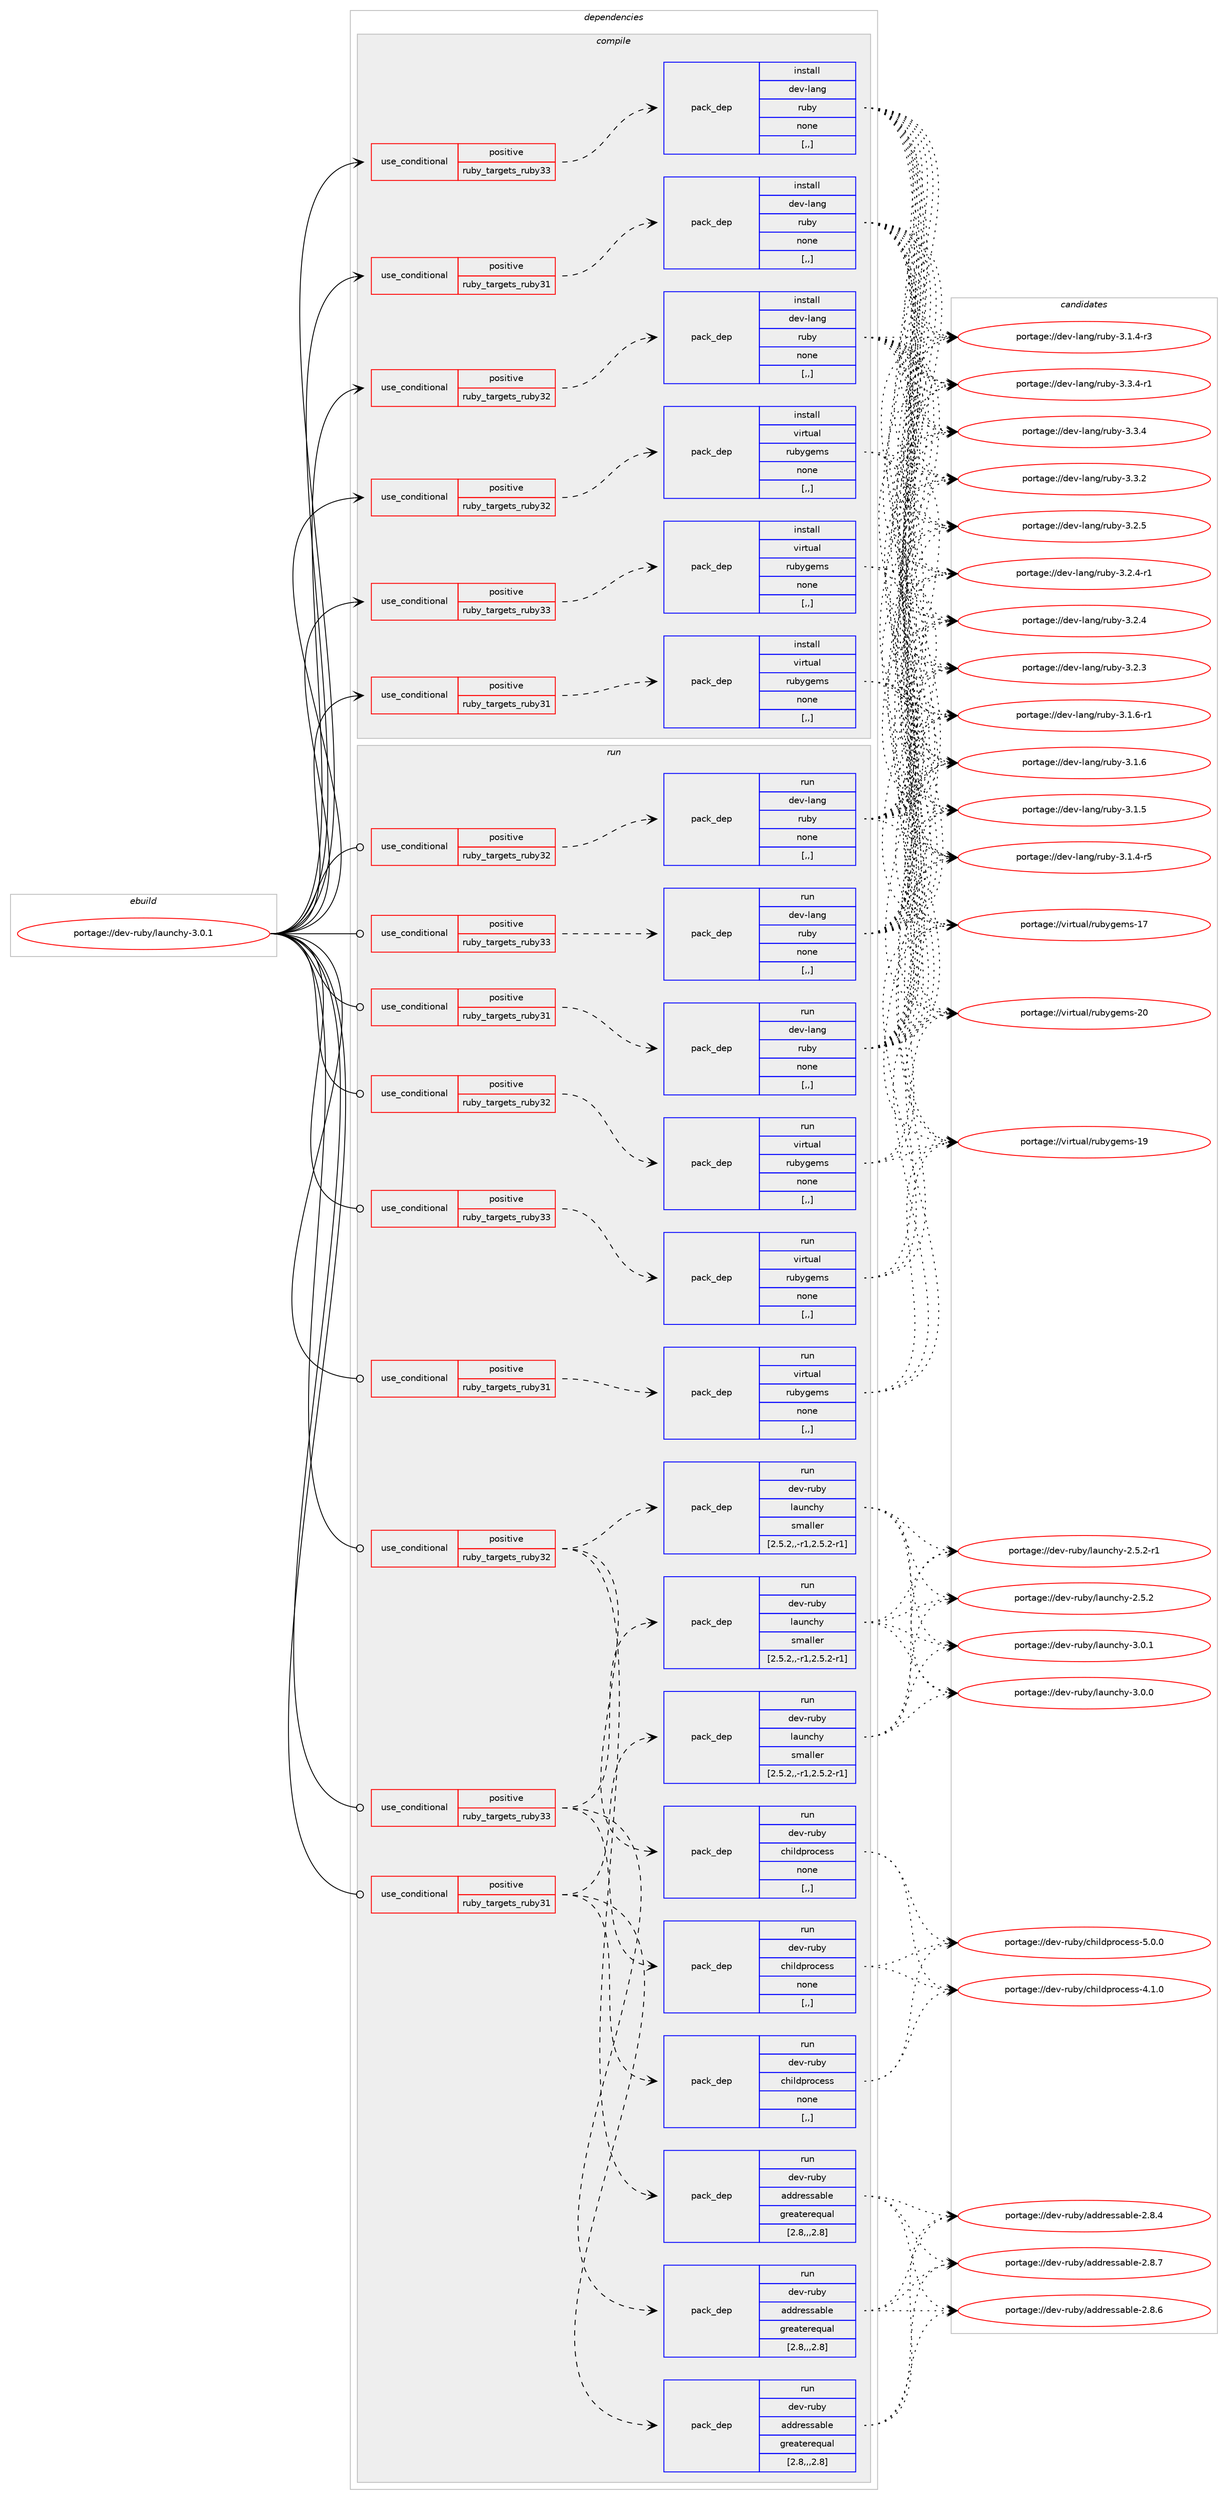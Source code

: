 digraph prolog {

# *************
# Graph options
# *************

newrank=true;
concentrate=true;
compound=true;
graph [rankdir=LR,fontname=Helvetica,fontsize=10,ranksep=1.5];#, ranksep=2.5, nodesep=0.2];
edge  [arrowhead=vee];
node  [fontname=Helvetica,fontsize=10];

# **********
# The ebuild
# **********

subgraph cluster_leftcol {
color=gray;
label=<<i>ebuild</i>>;
id [label="portage://dev-ruby/launchy-3.0.1", color=red, width=4, href="../dev-ruby/launchy-3.0.1.svg"];
}

# ****************
# The dependencies
# ****************

subgraph cluster_midcol {
color=gray;
label=<<i>dependencies</i>>;
subgraph cluster_compile {
fillcolor="#eeeeee";
style=filled;
label=<<i>compile</i>>;
subgraph cond49758 {
dependency188154 [label=<<TABLE BORDER="0" CELLBORDER="1" CELLSPACING="0" CELLPADDING="4"><TR><TD ROWSPAN="3" CELLPADDING="10">use_conditional</TD></TR><TR><TD>positive</TD></TR><TR><TD>ruby_targets_ruby31</TD></TR></TABLE>>, shape=none, color=red];
subgraph pack137061 {
dependency188155 [label=<<TABLE BORDER="0" CELLBORDER="1" CELLSPACING="0" CELLPADDING="4" WIDTH="220"><TR><TD ROWSPAN="6" CELLPADDING="30">pack_dep</TD></TR><TR><TD WIDTH="110">install</TD></TR><TR><TD>dev-lang</TD></TR><TR><TD>ruby</TD></TR><TR><TD>none</TD></TR><TR><TD>[,,]</TD></TR></TABLE>>, shape=none, color=blue];
}
dependency188154:e -> dependency188155:w [weight=20,style="dashed",arrowhead="vee"];
}
id:e -> dependency188154:w [weight=20,style="solid",arrowhead="vee"];
subgraph cond49759 {
dependency188156 [label=<<TABLE BORDER="0" CELLBORDER="1" CELLSPACING="0" CELLPADDING="4"><TR><TD ROWSPAN="3" CELLPADDING="10">use_conditional</TD></TR><TR><TD>positive</TD></TR><TR><TD>ruby_targets_ruby31</TD></TR></TABLE>>, shape=none, color=red];
subgraph pack137062 {
dependency188157 [label=<<TABLE BORDER="0" CELLBORDER="1" CELLSPACING="0" CELLPADDING="4" WIDTH="220"><TR><TD ROWSPAN="6" CELLPADDING="30">pack_dep</TD></TR><TR><TD WIDTH="110">install</TD></TR><TR><TD>virtual</TD></TR><TR><TD>rubygems</TD></TR><TR><TD>none</TD></TR><TR><TD>[,,]</TD></TR></TABLE>>, shape=none, color=blue];
}
dependency188156:e -> dependency188157:w [weight=20,style="dashed",arrowhead="vee"];
}
id:e -> dependency188156:w [weight=20,style="solid",arrowhead="vee"];
subgraph cond49760 {
dependency188158 [label=<<TABLE BORDER="0" CELLBORDER="1" CELLSPACING="0" CELLPADDING="4"><TR><TD ROWSPAN="3" CELLPADDING="10">use_conditional</TD></TR><TR><TD>positive</TD></TR><TR><TD>ruby_targets_ruby32</TD></TR></TABLE>>, shape=none, color=red];
subgraph pack137063 {
dependency188159 [label=<<TABLE BORDER="0" CELLBORDER="1" CELLSPACING="0" CELLPADDING="4" WIDTH="220"><TR><TD ROWSPAN="6" CELLPADDING="30">pack_dep</TD></TR><TR><TD WIDTH="110">install</TD></TR><TR><TD>dev-lang</TD></TR><TR><TD>ruby</TD></TR><TR><TD>none</TD></TR><TR><TD>[,,]</TD></TR></TABLE>>, shape=none, color=blue];
}
dependency188158:e -> dependency188159:w [weight=20,style="dashed",arrowhead="vee"];
}
id:e -> dependency188158:w [weight=20,style="solid",arrowhead="vee"];
subgraph cond49761 {
dependency188160 [label=<<TABLE BORDER="0" CELLBORDER="1" CELLSPACING="0" CELLPADDING="4"><TR><TD ROWSPAN="3" CELLPADDING="10">use_conditional</TD></TR><TR><TD>positive</TD></TR><TR><TD>ruby_targets_ruby32</TD></TR></TABLE>>, shape=none, color=red];
subgraph pack137064 {
dependency188161 [label=<<TABLE BORDER="0" CELLBORDER="1" CELLSPACING="0" CELLPADDING="4" WIDTH="220"><TR><TD ROWSPAN="6" CELLPADDING="30">pack_dep</TD></TR><TR><TD WIDTH="110">install</TD></TR><TR><TD>virtual</TD></TR><TR><TD>rubygems</TD></TR><TR><TD>none</TD></TR><TR><TD>[,,]</TD></TR></TABLE>>, shape=none, color=blue];
}
dependency188160:e -> dependency188161:w [weight=20,style="dashed",arrowhead="vee"];
}
id:e -> dependency188160:w [weight=20,style="solid",arrowhead="vee"];
subgraph cond49762 {
dependency188162 [label=<<TABLE BORDER="0" CELLBORDER="1" CELLSPACING="0" CELLPADDING="4"><TR><TD ROWSPAN="3" CELLPADDING="10">use_conditional</TD></TR><TR><TD>positive</TD></TR><TR><TD>ruby_targets_ruby33</TD></TR></TABLE>>, shape=none, color=red];
subgraph pack137065 {
dependency188163 [label=<<TABLE BORDER="0" CELLBORDER="1" CELLSPACING="0" CELLPADDING="4" WIDTH="220"><TR><TD ROWSPAN="6" CELLPADDING="30">pack_dep</TD></TR><TR><TD WIDTH="110">install</TD></TR><TR><TD>dev-lang</TD></TR><TR><TD>ruby</TD></TR><TR><TD>none</TD></TR><TR><TD>[,,]</TD></TR></TABLE>>, shape=none, color=blue];
}
dependency188162:e -> dependency188163:w [weight=20,style="dashed",arrowhead="vee"];
}
id:e -> dependency188162:w [weight=20,style="solid",arrowhead="vee"];
subgraph cond49763 {
dependency188164 [label=<<TABLE BORDER="0" CELLBORDER="1" CELLSPACING="0" CELLPADDING="4"><TR><TD ROWSPAN="3" CELLPADDING="10">use_conditional</TD></TR><TR><TD>positive</TD></TR><TR><TD>ruby_targets_ruby33</TD></TR></TABLE>>, shape=none, color=red];
subgraph pack137066 {
dependency188165 [label=<<TABLE BORDER="0" CELLBORDER="1" CELLSPACING="0" CELLPADDING="4" WIDTH="220"><TR><TD ROWSPAN="6" CELLPADDING="30">pack_dep</TD></TR><TR><TD WIDTH="110">install</TD></TR><TR><TD>virtual</TD></TR><TR><TD>rubygems</TD></TR><TR><TD>none</TD></TR><TR><TD>[,,]</TD></TR></TABLE>>, shape=none, color=blue];
}
dependency188164:e -> dependency188165:w [weight=20,style="dashed",arrowhead="vee"];
}
id:e -> dependency188164:w [weight=20,style="solid",arrowhead="vee"];
}
subgraph cluster_compileandrun {
fillcolor="#eeeeee";
style=filled;
label=<<i>compile and run</i>>;
}
subgraph cluster_run {
fillcolor="#eeeeee";
style=filled;
label=<<i>run</i>>;
subgraph cond49764 {
dependency188166 [label=<<TABLE BORDER="0" CELLBORDER="1" CELLSPACING="0" CELLPADDING="4"><TR><TD ROWSPAN="3" CELLPADDING="10">use_conditional</TD></TR><TR><TD>positive</TD></TR><TR><TD>ruby_targets_ruby31</TD></TR></TABLE>>, shape=none, color=red];
subgraph pack137067 {
dependency188167 [label=<<TABLE BORDER="0" CELLBORDER="1" CELLSPACING="0" CELLPADDING="4" WIDTH="220"><TR><TD ROWSPAN="6" CELLPADDING="30">pack_dep</TD></TR><TR><TD WIDTH="110">run</TD></TR><TR><TD>dev-lang</TD></TR><TR><TD>ruby</TD></TR><TR><TD>none</TD></TR><TR><TD>[,,]</TD></TR></TABLE>>, shape=none, color=blue];
}
dependency188166:e -> dependency188167:w [weight=20,style="dashed",arrowhead="vee"];
}
id:e -> dependency188166:w [weight=20,style="solid",arrowhead="odot"];
subgraph cond49765 {
dependency188168 [label=<<TABLE BORDER="0" CELLBORDER="1" CELLSPACING="0" CELLPADDING="4"><TR><TD ROWSPAN="3" CELLPADDING="10">use_conditional</TD></TR><TR><TD>positive</TD></TR><TR><TD>ruby_targets_ruby31</TD></TR></TABLE>>, shape=none, color=red];
subgraph pack137068 {
dependency188169 [label=<<TABLE BORDER="0" CELLBORDER="1" CELLSPACING="0" CELLPADDING="4" WIDTH="220"><TR><TD ROWSPAN="6" CELLPADDING="30">pack_dep</TD></TR><TR><TD WIDTH="110">run</TD></TR><TR><TD>dev-ruby</TD></TR><TR><TD>addressable</TD></TR><TR><TD>greaterequal</TD></TR><TR><TD>[2.8,,,2.8]</TD></TR></TABLE>>, shape=none, color=blue];
}
dependency188168:e -> dependency188169:w [weight=20,style="dashed",arrowhead="vee"];
subgraph pack137069 {
dependency188170 [label=<<TABLE BORDER="0" CELLBORDER="1" CELLSPACING="0" CELLPADDING="4" WIDTH="220"><TR><TD ROWSPAN="6" CELLPADDING="30">pack_dep</TD></TR><TR><TD WIDTH="110">run</TD></TR><TR><TD>dev-ruby</TD></TR><TR><TD>childprocess</TD></TR><TR><TD>none</TD></TR><TR><TD>[,,]</TD></TR></TABLE>>, shape=none, color=blue];
}
dependency188168:e -> dependency188170:w [weight=20,style="dashed",arrowhead="vee"];
subgraph pack137070 {
dependency188171 [label=<<TABLE BORDER="0" CELLBORDER="1" CELLSPACING="0" CELLPADDING="4" WIDTH="220"><TR><TD ROWSPAN="6" CELLPADDING="30">pack_dep</TD></TR><TR><TD WIDTH="110">run</TD></TR><TR><TD>dev-ruby</TD></TR><TR><TD>launchy</TD></TR><TR><TD>smaller</TD></TR><TR><TD>[2.5.2,,-r1,2.5.2-r1]</TD></TR></TABLE>>, shape=none, color=blue];
}
dependency188168:e -> dependency188171:w [weight=20,style="dashed",arrowhead="vee"];
}
id:e -> dependency188168:w [weight=20,style="solid",arrowhead="odot"];
subgraph cond49766 {
dependency188172 [label=<<TABLE BORDER="0" CELLBORDER="1" CELLSPACING="0" CELLPADDING="4"><TR><TD ROWSPAN="3" CELLPADDING="10">use_conditional</TD></TR><TR><TD>positive</TD></TR><TR><TD>ruby_targets_ruby31</TD></TR></TABLE>>, shape=none, color=red];
subgraph pack137071 {
dependency188173 [label=<<TABLE BORDER="0" CELLBORDER="1" CELLSPACING="0" CELLPADDING="4" WIDTH="220"><TR><TD ROWSPAN="6" CELLPADDING="30">pack_dep</TD></TR><TR><TD WIDTH="110">run</TD></TR><TR><TD>virtual</TD></TR><TR><TD>rubygems</TD></TR><TR><TD>none</TD></TR><TR><TD>[,,]</TD></TR></TABLE>>, shape=none, color=blue];
}
dependency188172:e -> dependency188173:w [weight=20,style="dashed",arrowhead="vee"];
}
id:e -> dependency188172:w [weight=20,style="solid",arrowhead="odot"];
subgraph cond49767 {
dependency188174 [label=<<TABLE BORDER="0" CELLBORDER="1" CELLSPACING="0" CELLPADDING="4"><TR><TD ROWSPAN="3" CELLPADDING="10">use_conditional</TD></TR><TR><TD>positive</TD></TR><TR><TD>ruby_targets_ruby32</TD></TR></TABLE>>, shape=none, color=red];
subgraph pack137072 {
dependency188175 [label=<<TABLE BORDER="0" CELLBORDER="1" CELLSPACING="0" CELLPADDING="4" WIDTH="220"><TR><TD ROWSPAN="6" CELLPADDING="30">pack_dep</TD></TR><TR><TD WIDTH="110">run</TD></TR><TR><TD>dev-lang</TD></TR><TR><TD>ruby</TD></TR><TR><TD>none</TD></TR><TR><TD>[,,]</TD></TR></TABLE>>, shape=none, color=blue];
}
dependency188174:e -> dependency188175:w [weight=20,style="dashed",arrowhead="vee"];
}
id:e -> dependency188174:w [weight=20,style="solid",arrowhead="odot"];
subgraph cond49768 {
dependency188176 [label=<<TABLE BORDER="0" CELLBORDER="1" CELLSPACING="0" CELLPADDING="4"><TR><TD ROWSPAN="3" CELLPADDING="10">use_conditional</TD></TR><TR><TD>positive</TD></TR><TR><TD>ruby_targets_ruby32</TD></TR></TABLE>>, shape=none, color=red];
subgraph pack137073 {
dependency188177 [label=<<TABLE BORDER="0" CELLBORDER="1" CELLSPACING="0" CELLPADDING="4" WIDTH="220"><TR><TD ROWSPAN="6" CELLPADDING="30">pack_dep</TD></TR><TR><TD WIDTH="110">run</TD></TR><TR><TD>dev-ruby</TD></TR><TR><TD>addressable</TD></TR><TR><TD>greaterequal</TD></TR><TR><TD>[2.8,,,2.8]</TD></TR></TABLE>>, shape=none, color=blue];
}
dependency188176:e -> dependency188177:w [weight=20,style="dashed",arrowhead="vee"];
subgraph pack137074 {
dependency188178 [label=<<TABLE BORDER="0" CELLBORDER="1" CELLSPACING="0" CELLPADDING="4" WIDTH="220"><TR><TD ROWSPAN="6" CELLPADDING="30">pack_dep</TD></TR><TR><TD WIDTH="110">run</TD></TR><TR><TD>dev-ruby</TD></TR><TR><TD>childprocess</TD></TR><TR><TD>none</TD></TR><TR><TD>[,,]</TD></TR></TABLE>>, shape=none, color=blue];
}
dependency188176:e -> dependency188178:w [weight=20,style="dashed",arrowhead="vee"];
subgraph pack137075 {
dependency188179 [label=<<TABLE BORDER="0" CELLBORDER="1" CELLSPACING="0" CELLPADDING="4" WIDTH="220"><TR><TD ROWSPAN="6" CELLPADDING="30">pack_dep</TD></TR><TR><TD WIDTH="110">run</TD></TR><TR><TD>dev-ruby</TD></TR><TR><TD>launchy</TD></TR><TR><TD>smaller</TD></TR><TR><TD>[2.5.2,,-r1,2.5.2-r1]</TD></TR></TABLE>>, shape=none, color=blue];
}
dependency188176:e -> dependency188179:w [weight=20,style="dashed",arrowhead="vee"];
}
id:e -> dependency188176:w [weight=20,style="solid",arrowhead="odot"];
subgraph cond49769 {
dependency188180 [label=<<TABLE BORDER="0" CELLBORDER="1" CELLSPACING="0" CELLPADDING="4"><TR><TD ROWSPAN="3" CELLPADDING="10">use_conditional</TD></TR><TR><TD>positive</TD></TR><TR><TD>ruby_targets_ruby32</TD></TR></TABLE>>, shape=none, color=red];
subgraph pack137076 {
dependency188181 [label=<<TABLE BORDER="0" CELLBORDER="1" CELLSPACING="0" CELLPADDING="4" WIDTH="220"><TR><TD ROWSPAN="6" CELLPADDING="30">pack_dep</TD></TR><TR><TD WIDTH="110">run</TD></TR><TR><TD>virtual</TD></TR><TR><TD>rubygems</TD></TR><TR><TD>none</TD></TR><TR><TD>[,,]</TD></TR></TABLE>>, shape=none, color=blue];
}
dependency188180:e -> dependency188181:w [weight=20,style="dashed",arrowhead="vee"];
}
id:e -> dependency188180:w [weight=20,style="solid",arrowhead="odot"];
subgraph cond49770 {
dependency188182 [label=<<TABLE BORDER="0" CELLBORDER="1" CELLSPACING="0" CELLPADDING="4"><TR><TD ROWSPAN="3" CELLPADDING="10">use_conditional</TD></TR><TR><TD>positive</TD></TR><TR><TD>ruby_targets_ruby33</TD></TR></TABLE>>, shape=none, color=red];
subgraph pack137077 {
dependency188183 [label=<<TABLE BORDER="0" CELLBORDER="1" CELLSPACING="0" CELLPADDING="4" WIDTH="220"><TR><TD ROWSPAN="6" CELLPADDING="30">pack_dep</TD></TR><TR><TD WIDTH="110">run</TD></TR><TR><TD>dev-lang</TD></TR><TR><TD>ruby</TD></TR><TR><TD>none</TD></TR><TR><TD>[,,]</TD></TR></TABLE>>, shape=none, color=blue];
}
dependency188182:e -> dependency188183:w [weight=20,style="dashed",arrowhead="vee"];
}
id:e -> dependency188182:w [weight=20,style="solid",arrowhead="odot"];
subgraph cond49771 {
dependency188184 [label=<<TABLE BORDER="0" CELLBORDER="1" CELLSPACING="0" CELLPADDING="4"><TR><TD ROWSPAN="3" CELLPADDING="10">use_conditional</TD></TR><TR><TD>positive</TD></TR><TR><TD>ruby_targets_ruby33</TD></TR></TABLE>>, shape=none, color=red];
subgraph pack137078 {
dependency188185 [label=<<TABLE BORDER="0" CELLBORDER="1" CELLSPACING="0" CELLPADDING="4" WIDTH="220"><TR><TD ROWSPAN="6" CELLPADDING="30">pack_dep</TD></TR><TR><TD WIDTH="110">run</TD></TR><TR><TD>dev-ruby</TD></TR><TR><TD>addressable</TD></TR><TR><TD>greaterequal</TD></TR><TR><TD>[2.8,,,2.8]</TD></TR></TABLE>>, shape=none, color=blue];
}
dependency188184:e -> dependency188185:w [weight=20,style="dashed",arrowhead="vee"];
subgraph pack137079 {
dependency188186 [label=<<TABLE BORDER="0" CELLBORDER="1" CELLSPACING="0" CELLPADDING="4" WIDTH="220"><TR><TD ROWSPAN="6" CELLPADDING="30">pack_dep</TD></TR><TR><TD WIDTH="110">run</TD></TR><TR><TD>dev-ruby</TD></TR><TR><TD>childprocess</TD></TR><TR><TD>none</TD></TR><TR><TD>[,,]</TD></TR></TABLE>>, shape=none, color=blue];
}
dependency188184:e -> dependency188186:w [weight=20,style="dashed",arrowhead="vee"];
subgraph pack137080 {
dependency188187 [label=<<TABLE BORDER="0" CELLBORDER="1" CELLSPACING="0" CELLPADDING="4" WIDTH="220"><TR><TD ROWSPAN="6" CELLPADDING="30">pack_dep</TD></TR><TR><TD WIDTH="110">run</TD></TR><TR><TD>dev-ruby</TD></TR><TR><TD>launchy</TD></TR><TR><TD>smaller</TD></TR><TR><TD>[2.5.2,,-r1,2.5.2-r1]</TD></TR></TABLE>>, shape=none, color=blue];
}
dependency188184:e -> dependency188187:w [weight=20,style="dashed",arrowhead="vee"];
}
id:e -> dependency188184:w [weight=20,style="solid",arrowhead="odot"];
subgraph cond49772 {
dependency188188 [label=<<TABLE BORDER="0" CELLBORDER="1" CELLSPACING="0" CELLPADDING="4"><TR><TD ROWSPAN="3" CELLPADDING="10">use_conditional</TD></TR><TR><TD>positive</TD></TR><TR><TD>ruby_targets_ruby33</TD></TR></TABLE>>, shape=none, color=red];
subgraph pack137081 {
dependency188189 [label=<<TABLE BORDER="0" CELLBORDER="1" CELLSPACING="0" CELLPADDING="4" WIDTH="220"><TR><TD ROWSPAN="6" CELLPADDING="30">pack_dep</TD></TR><TR><TD WIDTH="110">run</TD></TR><TR><TD>virtual</TD></TR><TR><TD>rubygems</TD></TR><TR><TD>none</TD></TR><TR><TD>[,,]</TD></TR></TABLE>>, shape=none, color=blue];
}
dependency188188:e -> dependency188189:w [weight=20,style="dashed",arrowhead="vee"];
}
id:e -> dependency188188:w [weight=20,style="solid",arrowhead="odot"];
}
}

# **************
# The candidates
# **************

subgraph cluster_choices {
rank=same;
color=gray;
label=<<i>candidates</i>>;

subgraph choice137061 {
color=black;
nodesep=1;
choice100101118451089711010347114117981214551465146524511449 [label="portage://dev-lang/ruby-3.3.4-r1", color=red, width=4,href="../dev-lang/ruby-3.3.4-r1.svg"];
choice10010111845108971101034711411798121455146514652 [label="portage://dev-lang/ruby-3.3.4", color=red, width=4,href="../dev-lang/ruby-3.3.4.svg"];
choice10010111845108971101034711411798121455146514650 [label="portage://dev-lang/ruby-3.3.2", color=red, width=4,href="../dev-lang/ruby-3.3.2.svg"];
choice10010111845108971101034711411798121455146504653 [label="portage://dev-lang/ruby-3.2.5", color=red, width=4,href="../dev-lang/ruby-3.2.5.svg"];
choice100101118451089711010347114117981214551465046524511449 [label="portage://dev-lang/ruby-3.2.4-r1", color=red, width=4,href="../dev-lang/ruby-3.2.4-r1.svg"];
choice10010111845108971101034711411798121455146504652 [label="portage://dev-lang/ruby-3.2.4", color=red, width=4,href="../dev-lang/ruby-3.2.4.svg"];
choice10010111845108971101034711411798121455146504651 [label="portage://dev-lang/ruby-3.2.3", color=red, width=4,href="../dev-lang/ruby-3.2.3.svg"];
choice100101118451089711010347114117981214551464946544511449 [label="portage://dev-lang/ruby-3.1.6-r1", color=red, width=4,href="../dev-lang/ruby-3.1.6-r1.svg"];
choice10010111845108971101034711411798121455146494654 [label="portage://dev-lang/ruby-3.1.6", color=red, width=4,href="../dev-lang/ruby-3.1.6.svg"];
choice10010111845108971101034711411798121455146494653 [label="portage://dev-lang/ruby-3.1.5", color=red, width=4,href="../dev-lang/ruby-3.1.5.svg"];
choice100101118451089711010347114117981214551464946524511453 [label="portage://dev-lang/ruby-3.1.4-r5", color=red, width=4,href="../dev-lang/ruby-3.1.4-r5.svg"];
choice100101118451089711010347114117981214551464946524511451 [label="portage://dev-lang/ruby-3.1.4-r3", color=red, width=4,href="../dev-lang/ruby-3.1.4-r3.svg"];
dependency188155:e -> choice100101118451089711010347114117981214551465146524511449:w [style=dotted,weight="100"];
dependency188155:e -> choice10010111845108971101034711411798121455146514652:w [style=dotted,weight="100"];
dependency188155:e -> choice10010111845108971101034711411798121455146514650:w [style=dotted,weight="100"];
dependency188155:e -> choice10010111845108971101034711411798121455146504653:w [style=dotted,weight="100"];
dependency188155:e -> choice100101118451089711010347114117981214551465046524511449:w [style=dotted,weight="100"];
dependency188155:e -> choice10010111845108971101034711411798121455146504652:w [style=dotted,weight="100"];
dependency188155:e -> choice10010111845108971101034711411798121455146504651:w [style=dotted,weight="100"];
dependency188155:e -> choice100101118451089711010347114117981214551464946544511449:w [style=dotted,weight="100"];
dependency188155:e -> choice10010111845108971101034711411798121455146494654:w [style=dotted,weight="100"];
dependency188155:e -> choice10010111845108971101034711411798121455146494653:w [style=dotted,weight="100"];
dependency188155:e -> choice100101118451089711010347114117981214551464946524511453:w [style=dotted,weight="100"];
dependency188155:e -> choice100101118451089711010347114117981214551464946524511451:w [style=dotted,weight="100"];
}
subgraph choice137062 {
color=black;
nodesep=1;
choice118105114116117971084711411798121103101109115455048 [label="portage://virtual/rubygems-20", color=red, width=4,href="../virtual/rubygems-20.svg"];
choice118105114116117971084711411798121103101109115454957 [label="portage://virtual/rubygems-19", color=red, width=4,href="../virtual/rubygems-19.svg"];
choice118105114116117971084711411798121103101109115454955 [label="portage://virtual/rubygems-17", color=red, width=4,href="../virtual/rubygems-17.svg"];
dependency188157:e -> choice118105114116117971084711411798121103101109115455048:w [style=dotted,weight="100"];
dependency188157:e -> choice118105114116117971084711411798121103101109115454957:w [style=dotted,weight="100"];
dependency188157:e -> choice118105114116117971084711411798121103101109115454955:w [style=dotted,weight="100"];
}
subgraph choice137063 {
color=black;
nodesep=1;
choice100101118451089711010347114117981214551465146524511449 [label="portage://dev-lang/ruby-3.3.4-r1", color=red, width=4,href="../dev-lang/ruby-3.3.4-r1.svg"];
choice10010111845108971101034711411798121455146514652 [label="portage://dev-lang/ruby-3.3.4", color=red, width=4,href="../dev-lang/ruby-3.3.4.svg"];
choice10010111845108971101034711411798121455146514650 [label="portage://dev-lang/ruby-3.3.2", color=red, width=4,href="../dev-lang/ruby-3.3.2.svg"];
choice10010111845108971101034711411798121455146504653 [label="portage://dev-lang/ruby-3.2.5", color=red, width=4,href="../dev-lang/ruby-3.2.5.svg"];
choice100101118451089711010347114117981214551465046524511449 [label="portage://dev-lang/ruby-3.2.4-r1", color=red, width=4,href="../dev-lang/ruby-3.2.4-r1.svg"];
choice10010111845108971101034711411798121455146504652 [label="portage://dev-lang/ruby-3.2.4", color=red, width=4,href="../dev-lang/ruby-3.2.4.svg"];
choice10010111845108971101034711411798121455146504651 [label="portage://dev-lang/ruby-3.2.3", color=red, width=4,href="../dev-lang/ruby-3.2.3.svg"];
choice100101118451089711010347114117981214551464946544511449 [label="portage://dev-lang/ruby-3.1.6-r1", color=red, width=4,href="../dev-lang/ruby-3.1.6-r1.svg"];
choice10010111845108971101034711411798121455146494654 [label="portage://dev-lang/ruby-3.1.6", color=red, width=4,href="../dev-lang/ruby-3.1.6.svg"];
choice10010111845108971101034711411798121455146494653 [label="portage://dev-lang/ruby-3.1.5", color=red, width=4,href="../dev-lang/ruby-3.1.5.svg"];
choice100101118451089711010347114117981214551464946524511453 [label="portage://dev-lang/ruby-3.1.4-r5", color=red, width=4,href="../dev-lang/ruby-3.1.4-r5.svg"];
choice100101118451089711010347114117981214551464946524511451 [label="portage://dev-lang/ruby-3.1.4-r3", color=red, width=4,href="../dev-lang/ruby-3.1.4-r3.svg"];
dependency188159:e -> choice100101118451089711010347114117981214551465146524511449:w [style=dotted,weight="100"];
dependency188159:e -> choice10010111845108971101034711411798121455146514652:w [style=dotted,weight="100"];
dependency188159:e -> choice10010111845108971101034711411798121455146514650:w [style=dotted,weight="100"];
dependency188159:e -> choice10010111845108971101034711411798121455146504653:w [style=dotted,weight="100"];
dependency188159:e -> choice100101118451089711010347114117981214551465046524511449:w [style=dotted,weight="100"];
dependency188159:e -> choice10010111845108971101034711411798121455146504652:w [style=dotted,weight="100"];
dependency188159:e -> choice10010111845108971101034711411798121455146504651:w [style=dotted,weight="100"];
dependency188159:e -> choice100101118451089711010347114117981214551464946544511449:w [style=dotted,weight="100"];
dependency188159:e -> choice10010111845108971101034711411798121455146494654:w [style=dotted,weight="100"];
dependency188159:e -> choice10010111845108971101034711411798121455146494653:w [style=dotted,weight="100"];
dependency188159:e -> choice100101118451089711010347114117981214551464946524511453:w [style=dotted,weight="100"];
dependency188159:e -> choice100101118451089711010347114117981214551464946524511451:w [style=dotted,weight="100"];
}
subgraph choice137064 {
color=black;
nodesep=1;
choice118105114116117971084711411798121103101109115455048 [label="portage://virtual/rubygems-20", color=red, width=4,href="../virtual/rubygems-20.svg"];
choice118105114116117971084711411798121103101109115454957 [label="portage://virtual/rubygems-19", color=red, width=4,href="../virtual/rubygems-19.svg"];
choice118105114116117971084711411798121103101109115454955 [label="portage://virtual/rubygems-17", color=red, width=4,href="../virtual/rubygems-17.svg"];
dependency188161:e -> choice118105114116117971084711411798121103101109115455048:w [style=dotted,weight="100"];
dependency188161:e -> choice118105114116117971084711411798121103101109115454957:w [style=dotted,weight="100"];
dependency188161:e -> choice118105114116117971084711411798121103101109115454955:w [style=dotted,weight="100"];
}
subgraph choice137065 {
color=black;
nodesep=1;
choice100101118451089711010347114117981214551465146524511449 [label="portage://dev-lang/ruby-3.3.4-r1", color=red, width=4,href="../dev-lang/ruby-3.3.4-r1.svg"];
choice10010111845108971101034711411798121455146514652 [label="portage://dev-lang/ruby-3.3.4", color=red, width=4,href="../dev-lang/ruby-3.3.4.svg"];
choice10010111845108971101034711411798121455146514650 [label="portage://dev-lang/ruby-3.3.2", color=red, width=4,href="../dev-lang/ruby-3.3.2.svg"];
choice10010111845108971101034711411798121455146504653 [label="portage://dev-lang/ruby-3.2.5", color=red, width=4,href="../dev-lang/ruby-3.2.5.svg"];
choice100101118451089711010347114117981214551465046524511449 [label="portage://dev-lang/ruby-3.2.4-r1", color=red, width=4,href="../dev-lang/ruby-3.2.4-r1.svg"];
choice10010111845108971101034711411798121455146504652 [label="portage://dev-lang/ruby-3.2.4", color=red, width=4,href="../dev-lang/ruby-3.2.4.svg"];
choice10010111845108971101034711411798121455146504651 [label="portage://dev-lang/ruby-3.2.3", color=red, width=4,href="../dev-lang/ruby-3.2.3.svg"];
choice100101118451089711010347114117981214551464946544511449 [label="portage://dev-lang/ruby-3.1.6-r1", color=red, width=4,href="../dev-lang/ruby-3.1.6-r1.svg"];
choice10010111845108971101034711411798121455146494654 [label="portage://dev-lang/ruby-3.1.6", color=red, width=4,href="../dev-lang/ruby-3.1.6.svg"];
choice10010111845108971101034711411798121455146494653 [label="portage://dev-lang/ruby-3.1.5", color=red, width=4,href="../dev-lang/ruby-3.1.5.svg"];
choice100101118451089711010347114117981214551464946524511453 [label="portage://dev-lang/ruby-3.1.4-r5", color=red, width=4,href="../dev-lang/ruby-3.1.4-r5.svg"];
choice100101118451089711010347114117981214551464946524511451 [label="portage://dev-lang/ruby-3.1.4-r3", color=red, width=4,href="../dev-lang/ruby-3.1.4-r3.svg"];
dependency188163:e -> choice100101118451089711010347114117981214551465146524511449:w [style=dotted,weight="100"];
dependency188163:e -> choice10010111845108971101034711411798121455146514652:w [style=dotted,weight="100"];
dependency188163:e -> choice10010111845108971101034711411798121455146514650:w [style=dotted,weight="100"];
dependency188163:e -> choice10010111845108971101034711411798121455146504653:w [style=dotted,weight="100"];
dependency188163:e -> choice100101118451089711010347114117981214551465046524511449:w [style=dotted,weight="100"];
dependency188163:e -> choice10010111845108971101034711411798121455146504652:w [style=dotted,weight="100"];
dependency188163:e -> choice10010111845108971101034711411798121455146504651:w [style=dotted,weight="100"];
dependency188163:e -> choice100101118451089711010347114117981214551464946544511449:w [style=dotted,weight="100"];
dependency188163:e -> choice10010111845108971101034711411798121455146494654:w [style=dotted,weight="100"];
dependency188163:e -> choice10010111845108971101034711411798121455146494653:w [style=dotted,weight="100"];
dependency188163:e -> choice100101118451089711010347114117981214551464946524511453:w [style=dotted,weight="100"];
dependency188163:e -> choice100101118451089711010347114117981214551464946524511451:w [style=dotted,weight="100"];
}
subgraph choice137066 {
color=black;
nodesep=1;
choice118105114116117971084711411798121103101109115455048 [label="portage://virtual/rubygems-20", color=red, width=4,href="../virtual/rubygems-20.svg"];
choice118105114116117971084711411798121103101109115454957 [label="portage://virtual/rubygems-19", color=red, width=4,href="../virtual/rubygems-19.svg"];
choice118105114116117971084711411798121103101109115454955 [label="portage://virtual/rubygems-17", color=red, width=4,href="../virtual/rubygems-17.svg"];
dependency188165:e -> choice118105114116117971084711411798121103101109115455048:w [style=dotted,weight="100"];
dependency188165:e -> choice118105114116117971084711411798121103101109115454957:w [style=dotted,weight="100"];
dependency188165:e -> choice118105114116117971084711411798121103101109115454955:w [style=dotted,weight="100"];
}
subgraph choice137067 {
color=black;
nodesep=1;
choice100101118451089711010347114117981214551465146524511449 [label="portage://dev-lang/ruby-3.3.4-r1", color=red, width=4,href="../dev-lang/ruby-3.3.4-r1.svg"];
choice10010111845108971101034711411798121455146514652 [label="portage://dev-lang/ruby-3.3.4", color=red, width=4,href="../dev-lang/ruby-3.3.4.svg"];
choice10010111845108971101034711411798121455146514650 [label="portage://dev-lang/ruby-3.3.2", color=red, width=4,href="../dev-lang/ruby-3.3.2.svg"];
choice10010111845108971101034711411798121455146504653 [label="portage://dev-lang/ruby-3.2.5", color=red, width=4,href="../dev-lang/ruby-3.2.5.svg"];
choice100101118451089711010347114117981214551465046524511449 [label="portage://dev-lang/ruby-3.2.4-r1", color=red, width=4,href="../dev-lang/ruby-3.2.4-r1.svg"];
choice10010111845108971101034711411798121455146504652 [label="portage://dev-lang/ruby-3.2.4", color=red, width=4,href="../dev-lang/ruby-3.2.4.svg"];
choice10010111845108971101034711411798121455146504651 [label="portage://dev-lang/ruby-3.2.3", color=red, width=4,href="../dev-lang/ruby-3.2.3.svg"];
choice100101118451089711010347114117981214551464946544511449 [label="portage://dev-lang/ruby-3.1.6-r1", color=red, width=4,href="../dev-lang/ruby-3.1.6-r1.svg"];
choice10010111845108971101034711411798121455146494654 [label="portage://dev-lang/ruby-3.1.6", color=red, width=4,href="../dev-lang/ruby-3.1.6.svg"];
choice10010111845108971101034711411798121455146494653 [label="portage://dev-lang/ruby-3.1.5", color=red, width=4,href="../dev-lang/ruby-3.1.5.svg"];
choice100101118451089711010347114117981214551464946524511453 [label="portage://dev-lang/ruby-3.1.4-r5", color=red, width=4,href="../dev-lang/ruby-3.1.4-r5.svg"];
choice100101118451089711010347114117981214551464946524511451 [label="portage://dev-lang/ruby-3.1.4-r3", color=red, width=4,href="../dev-lang/ruby-3.1.4-r3.svg"];
dependency188167:e -> choice100101118451089711010347114117981214551465146524511449:w [style=dotted,weight="100"];
dependency188167:e -> choice10010111845108971101034711411798121455146514652:w [style=dotted,weight="100"];
dependency188167:e -> choice10010111845108971101034711411798121455146514650:w [style=dotted,weight="100"];
dependency188167:e -> choice10010111845108971101034711411798121455146504653:w [style=dotted,weight="100"];
dependency188167:e -> choice100101118451089711010347114117981214551465046524511449:w [style=dotted,weight="100"];
dependency188167:e -> choice10010111845108971101034711411798121455146504652:w [style=dotted,weight="100"];
dependency188167:e -> choice10010111845108971101034711411798121455146504651:w [style=dotted,weight="100"];
dependency188167:e -> choice100101118451089711010347114117981214551464946544511449:w [style=dotted,weight="100"];
dependency188167:e -> choice10010111845108971101034711411798121455146494654:w [style=dotted,weight="100"];
dependency188167:e -> choice10010111845108971101034711411798121455146494653:w [style=dotted,weight="100"];
dependency188167:e -> choice100101118451089711010347114117981214551464946524511453:w [style=dotted,weight="100"];
dependency188167:e -> choice100101118451089711010347114117981214551464946524511451:w [style=dotted,weight="100"];
}
subgraph choice137068 {
color=black;
nodesep=1;
choice100101118451141179812147971001001141011151159798108101455046564655 [label="portage://dev-ruby/addressable-2.8.7", color=red, width=4,href="../dev-ruby/addressable-2.8.7.svg"];
choice100101118451141179812147971001001141011151159798108101455046564654 [label="portage://dev-ruby/addressable-2.8.6", color=red, width=4,href="../dev-ruby/addressable-2.8.6.svg"];
choice100101118451141179812147971001001141011151159798108101455046564652 [label="portage://dev-ruby/addressable-2.8.4", color=red, width=4,href="../dev-ruby/addressable-2.8.4.svg"];
dependency188169:e -> choice100101118451141179812147971001001141011151159798108101455046564655:w [style=dotted,weight="100"];
dependency188169:e -> choice100101118451141179812147971001001141011151159798108101455046564654:w [style=dotted,weight="100"];
dependency188169:e -> choice100101118451141179812147971001001141011151159798108101455046564652:w [style=dotted,weight="100"];
}
subgraph choice137069 {
color=black;
nodesep=1;
choice1001011184511411798121479910410510810011211411199101115115455346484648 [label="portage://dev-ruby/childprocess-5.0.0", color=red, width=4,href="../dev-ruby/childprocess-5.0.0.svg"];
choice1001011184511411798121479910410510810011211411199101115115455246494648 [label="portage://dev-ruby/childprocess-4.1.0", color=red, width=4,href="../dev-ruby/childprocess-4.1.0.svg"];
dependency188170:e -> choice1001011184511411798121479910410510810011211411199101115115455346484648:w [style=dotted,weight="100"];
dependency188170:e -> choice1001011184511411798121479910410510810011211411199101115115455246494648:w [style=dotted,weight="100"];
}
subgraph choice137070 {
color=black;
nodesep=1;
choice1001011184511411798121471089711711099104121455146484649 [label="portage://dev-ruby/launchy-3.0.1", color=red, width=4,href="../dev-ruby/launchy-3.0.1.svg"];
choice1001011184511411798121471089711711099104121455146484648 [label="portage://dev-ruby/launchy-3.0.0", color=red, width=4,href="../dev-ruby/launchy-3.0.0.svg"];
choice10010111845114117981214710897117110991041214550465346504511449 [label="portage://dev-ruby/launchy-2.5.2-r1", color=red, width=4,href="../dev-ruby/launchy-2.5.2-r1.svg"];
choice1001011184511411798121471089711711099104121455046534650 [label="portage://dev-ruby/launchy-2.5.2", color=red, width=4,href="../dev-ruby/launchy-2.5.2.svg"];
dependency188171:e -> choice1001011184511411798121471089711711099104121455146484649:w [style=dotted,weight="100"];
dependency188171:e -> choice1001011184511411798121471089711711099104121455146484648:w [style=dotted,weight="100"];
dependency188171:e -> choice10010111845114117981214710897117110991041214550465346504511449:w [style=dotted,weight="100"];
dependency188171:e -> choice1001011184511411798121471089711711099104121455046534650:w [style=dotted,weight="100"];
}
subgraph choice137071 {
color=black;
nodesep=1;
choice118105114116117971084711411798121103101109115455048 [label="portage://virtual/rubygems-20", color=red, width=4,href="../virtual/rubygems-20.svg"];
choice118105114116117971084711411798121103101109115454957 [label="portage://virtual/rubygems-19", color=red, width=4,href="../virtual/rubygems-19.svg"];
choice118105114116117971084711411798121103101109115454955 [label="portage://virtual/rubygems-17", color=red, width=4,href="../virtual/rubygems-17.svg"];
dependency188173:e -> choice118105114116117971084711411798121103101109115455048:w [style=dotted,weight="100"];
dependency188173:e -> choice118105114116117971084711411798121103101109115454957:w [style=dotted,weight="100"];
dependency188173:e -> choice118105114116117971084711411798121103101109115454955:w [style=dotted,weight="100"];
}
subgraph choice137072 {
color=black;
nodesep=1;
choice100101118451089711010347114117981214551465146524511449 [label="portage://dev-lang/ruby-3.3.4-r1", color=red, width=4,href="../dev-lang/ruby-3.3.4-r1.svg"];
choice10010111845108971101034711411798121455146514652 [label="portage://dev-lang/ruby-3.3.4", color=red, width=4,href="../dev-lang/ruby-3.3.4.svg"];
choice10010111845108971101034711411798121455146514650 [label="portage://dev-lang/ruby-3.3.2", color=red, width=4,href="../dev-lang/ruby-3.3.2.svg"];
choice10010111845108971101034711411798121455146504653 [label="portage://dev-lang/ruby-3.2.5", color=red, width=4,href="../dev-lang/ruby-3.2.5.svg"];
choice100101118451089711010347114117981214551465046524511449 [label="portage://dev-lang/ruby-3.2.4-r1", color=red, width=4,href="../dev-lang/ruby-3.2.4-r1.svg"];
choice10010111845108971101034711411798121455146504652 [label="portage://dev-lang/ruby-3.2.4", color=red, width=4,href="../dev-lang/ruby-3.2.4.svg"];
choice10010111845108971101034711411798121455146504651 [label="portage://dev-lang/ruby-3.2.3", color=red, width=4,href="../dev-lang/ruby-3.2.3.svg"];
choice100101118451089711010347114117981214551464946544511449 [label="portage://dev-lang/ruby-3.1.6-r1", color=red, width=4,href="../dev-lang/ruby-3.1.6-r1.svg"];
choice10010111845108971101034711411798121455146494654 [label="portage://dev-lang/ruby-3.1.6", color=red, width=4,href="../dev-lang/ruby-3.1.6.svg"];
choice10010111845108971101034711411798121455146494653 [label="portage://dev-lang/ruby-3.1.5", color=red, width=4,href="../dev-lang/ruby-3.1.5.svg"];
choice100101118451089711010347114117981214551464946524511453 [label="portage://dev-lang/ruby-3.1.4-r5", color=red, width=4,href="../dev-lang/ruby-3.1.4-r5.svg"];
choice100101118451089711010347114117981214551464946524511451 [label="portage://dev-lang/ruby-3.1.4-r3", color=red, width=4,href="../dev-lang/ruby-3.1.4-r3.svg"];
dependency188175:e -> choice100101118451089711010347114117981214551465146524511449:w [style=dotted,weight="100"];
dependency188175:e -> choice10010111845108971101034711411798121455146514652:w [style=dotted,weight="100"];
dependency188175:e -> choice10010111845108971101034711411798121455146514650:w [style=dotted,weight="100"];
dependency188175:e -> choice10010111845108971101034711411798121455146504653:w [style=dotted,weight="100"];
dependency188175:e -> choice100101118451089711010347114117981214551465046524511449:w [style=dotted,weight="100"];
dependency188175:e -> choice10010111845108971101034711411798121455146504652:w [style=dotted,weight="100"];
dependency188175:e -> choice10010111845108971101034711411798121455146504651:w [style=dotted,weight="100"];
dependency188175:e -> choice100101118451089711010347114117981214551464946544511449:w [style=dotted,weight="100"];
dependency188175:e -> choice10010111845108971101034711411798121455146494654:w [style=dotted,weight="100"];
dependency188175:e -> choice10010111845108971101034711411798121455146494653:w [style=dotted,weight="100"];
dependency188175:e -> choice100101118451089711010347114117981214551464946524511453:w [style=dotted,weight="100"];
dependency188175:e -> choice100101118451089711010347114117981214551464946524511451:w [style=dotted,weight="100"];
}
subgraph choice137073 {
color=black;
nodesep=1;
choice100101118451141179812147971001001141011151159798108101455046564655 [label="portage://dev-ruby/addressable-2.8.7", color=red, width=4,href="../dev-ruby/addressable-2.8.7.svg"];
choice100101118451141179812147971001001141011151159798108101455046564654 [label="portage://dev-ruby/addressable-2.8.6", color=red, width=4,href="../dev-ruby/addressable-2.8.6.svg"];
choice100101118451141179812147971001001141011151159798108101455046564652 [label="portage://dev-ruby/addressable-2.8.4", color=red, width=4,href="../dev-ruby/addressable-2.8.4.svg"];
dependency188177:e -> choice100101118451141179812147971001001141011151159798108101455046564655:w [style=dotted,weight="100"];
dependency188177:e -> choice100101118451141179812147971001001141011151159798108101455046564654:w [style=dotted,weight="100"];
dependency188177:e -> choice100101118451141179812147971001001141011151159798108101455046564652:w [style=dotted,weight="100"];
}
subgraph choice137074 {
color=black;
nodesep=1;
choice1001011184511411798121479910410510810011211411199101115115455346484648 [label="portage://dev-ruby/childprocess-5.0.0", color=red, width=4,href="../dev-ruby/childprocess-5.0.0.svg"];
choice1001011184511411798121479910410510810011211411199101115115455246494648 [label="portage://dev-ruby/childprocess-4.1.0", color=red, width=4,href="../dev-ruby/childprocess-4.1.0.svg"];
dependency188178:e -> choice1001011184511411798121479910410510810011211411199101115115455346484648:w [style=dotted,weight="100"];
dependency188178:e -> choice1001011184511411798121479910410510810011211411199101115115455246494648:w [style=dotted,weight="100"];
}
subgraph choice137075 {
color=black;
nodesep=1;
choice1001011184511411798121471089711711099104121455146484649 [label="portage://dev-ruby/launchy-3.0.1", color=red, width=4,href="../dev-ruby/launchy-3.0.1.svg"];
choice1001011184511411798121471089711711099104121455146484648 [label="portage://dev-ruby/launchy-3.0.0", color=red, width=4,href="../dev-ruby/launchy-3.0.0.svg"];
choice10010111845114117981214710897117110991041214550465346504511449 [label="portage://dev-ruby/launchy-2.5.2-r1", color=red, width=4,href="../dev-ruby/launchy-2.5.2-r1.svg"];
choice1001011184511411798121471089711711099104121455046534650 [label="portage://dev-ruby/launchy-2.5.2", color=red, width=4,href="../dev-ruby/launchy-2.5.2.svg"];
dependency188179:e -> choice1001011184511411798121471089711711099104121455146484649:w [style=dotted,weight="100"];
dependency188179:e -> choice1001011184511411798121471089711711099104121455146484648:w [style=dotted,weight="100"];
dependency188179:e -> choice10010111845114117981214710897117110991041214550465346504511449:w [style=dotted,weight="100"];
dependency188179:e -> choice1001011184511411798121471089711711099104121455046534650:w [style=dotted,weight="100"];
}
subgraph choice137076 {
color=black;
nodesep=1;
choice118105114116117971084711411798121103101109115455048 [label="portage://virtual/rubygems-20", color=red, width=4,href="../virtual/rubygems-20.svg"];
choice118105114116117971084711411798121103101109115454957 [label="portage://virtual/rubygems-19", color=red, width=4,href="../virtual/rubygems-19.svg"];
choice118105114116117971084711411798121103101109115454955 [label="portage://virtual/rubygems-17", color=red, width=4,href="../virtual/rubygems-17.svg"];
dependency188181:e -> choice118105114116117971084711411798121103101109115455048:w [style=dotted,weight="100"];
dependency188181:e -> choice118105114116117971084711411798121103101109115454957:w [style=dotted,weight="100"];
dependency188181:e -> choice118105114116117971084711411798121103101109115454955:w [style=dotted,weight="100"];
}
subgraph choice137077 {
color=black;
nodesep=1;
choice100101118451089711010347114117981214551465146524511449 [label="portage://dev-lang/ruby-3.3.4-r1", color=red, width=4,href="../dev-lang/ruby-3.3.4-r1.svg"];
choice10010111845108971101034711411798121455146514652 [label="portage://dev-lang/ruby-3.3.4", color=red, width=4,href="../dev-lang/ruby-3.3.4.svg"];
choice10010111845108971101034711411798121455146514650 [label="portage://dev-lang/ruby-3.3.2", color=red, width=4,href="../dev-lang/ruby-3.3.2.svg"];
choice10010111845108971101034711411798121455146504653 [label="portage://dev-lang/ruby-3.2.5", color=red, width=4,href="../dev-lang/ruby-3.2.5.svg"];
choice100101118451089711010347114117981214551465046524511449 [label="portage://dev-lang/ruby-3.2.4-r1", color=red, width=4,href="../dev-lang/ruby-3.2.4-r1.svg"];
choice10010111845108971101034711411798121455146504652 [label="portage://dev-lang/ruby-3.2.4", color=red, width=4,href="../dev-lang/ruby-3.2.4.svg"];
choice10010111845108971101034711411798121455146504651 [label="portage://dev-lang/ruby-3.2.3", color=red, width=4,href="../dev-lang/ruby-3.2.3.svg"];
choice100101118451089711010347114117981214551464946544511449 [label="portage://dev-lang/ruby-3.1.6-r1", color=red, width=4,href="../dev-lang/ruby-3.1.6-r1.svg"];
choice10010111845108971101034711411798121455146494654 [label="portage://dev-lang/ruby-3.1.6", color=red, width=4,href="../dev-lang/ruby-3.1.6.svg"];
choice10010111845108971101034711411798121455146494653 [label="portage://dev-lang/ruby-3.1.5", color=red, width=4,href="../dev-lang/ruby-3.1.5.svg"];
choice100101118451089711010347114117981214551464946524511453 [label="portage://dev-lang/ruby-3.1.4-r5", color=red, width=4,href="../dev-lang/ruby-3.1.4-r5.svg"];
choice100101118451089711010347114117981214551464946524511451 [label="portage://dev-lang/ruby-3.1.4-r3", color=red, width=4,href="../dev-lang/ruby-3.1.4-r3.svg"];
dependency188183:e -> choice100101118451089711010347114117981214551465146524511449:w [style=dotted,weight="100"];
dependency188183:e -> choice10010111845108971101034711411798121455146514652:w [style=dotted,weight="100"];
dependency188183:e -> choice10010111845108971101034711411798121455146514650:w [style=dotted,weight="100"];
dependency188183:e -> choice10010111845108971101034711411798121455146504653:w [style=dotted,weight="100"];
dependency188183:e -> choice100101118451089711010347114117981214551465046524511449:w [style=dotted,weight="100"];
dependency188183:e -> choice10010111845108971101034711411798121455146504652:w [style=dotted,weight="100"];
dependency188183:e -> choice10010111845108971101034711411798121455146504651:w [style=dotted,weight="100"];
dependency188183:e -> choice100101118451089711010347114117981214551464946544511449:w [style=dotted,weight="100"];
dependency188183:e -> choice10010111845108971101034711411798121455146494654:w [style=dotted,weight="100"];
dependency188183:e -> choice10010111845108971101034711411798121455146494653:w [style=dotted,weight="100"];
dependency188183:e -> choice100101118451089711010347114117981214551464946524511453:w [style=dotted,weight="100"];
dependency188183:e -> choice100101118451089711010347114117981214551464946524511451:w [style=dotted,weight="100"];
}
subgraph choice137078 {
color=black;
nodesep=1;
choice100101118451141179812147971001001141011151159798108101455046564655 [label="portage://dev-ruby/addressable-2.8.7", color=red, width=4,href="../dev-ruby/addressable-2.8.7.svg"];
choice100101118451141179812147971001001141011151159798108101455046564654 [label="portage://dev-ruby/addressable-2.8.6", color=red, width=4,href="../dev-ruby/addressable-2.8.6.svg"];
choice100101118451141179812147971001001141011151159798108101455046564652 [label="portage://dev-ruby/addressable-2.8.4", color=red, width=4,href="../dev-ruby/addressable-2.8.4.svg"];
dependency188185:e -> choice100101118451141179812147971001001141011151159798108101455046564655:w [style=dotted,weight="100"];
dependency188185:e -> choice100101118451141179812147971001001141011151159798108101455046564654:w [style=dotted,weight="100"];
dependency188185:e -> choice100101118451141179812147971001001141011151159798108101455046564652:w [style=dotted,weight="100"];
}
subgraph choice137079 {
color=black;
nodesep=1;
choice1001011184511411798121479910410510810011211411199101115115455346484648 [label="portage://dev-ruby/childprocess-5.0.0", color=red, width=4,href="../dev-ruby/childprocess-5.0.0.svg"];
choice1001011184511411798121479910410510810011211411199101115115455246494648 [label="portage://dev-ruby/childprocess-4.1.0", color=red, width=4,href="../dev-ruby/childprocess-4.1.0.svg"];
dependency188186:e -> choice1001011184511411798121479910410510810011211411199101115115455346484648:w [style=dotted,weight="100"];
dependency188186:e -> choice1001011184511411798121479910410510810011211411199101115115455246494648:w [style=dotted,weight="100"];
}
subgraph choice137080 {
color=black;
nodesep=1;
choice1001011184511411798121471089711711099104121455146484649 [label="portage://dev-ruby/launchy-3.0.1", color=red, width=4,href="../dev-ruby/launchy-3.0.1.svg"];
choice1001011184511411798121471089711711099104121455146484648 [label="portage://dev-ruby/launchy-3.0.0", color=red, width=4,href="../dev-ruby/launchy-3.0.0.svg"];
choice10010111845114117981214710897117110991041214550465346504511449 [label="portage://dev-ruby/launchy-2.5.2-r1", color=red, width=4,href="../dev-ruby/launchy-2.5.2-r1.svg"];
choice1001011184511411798121471089711711099104121455046534650 [label="portage://dev-ruby/launchy-2.5.2", color=red, width=4,href="../dev-ruby/launchy-2.5.2.svg"];
dependency188187:e -> choice1001011184511411798121471089711711099104121455146484649:w [style=dotted,weight="100"];
dependency188187:e -> choice1001011184511411798121471089711711099104121455146484648:w [style=dotted,weight="100"];
dependency188187:e -> choice10010111845114117981214710897117110991041214550465346504511449:w [style=dotted,weight="100"];
dependency188187:e -> choice1001011184511411798121471089711711099104121455046534650:w [style=dotted,weight="100"];
}
subgraph choice137081 {
color=black;
nodesep=1;
choice118105114116117971084711411798121103101109115455048 [label="portage://virtual/rubygems-20", color=red, width=4,href="../virtual/rubygems-20.svg"];
choice118105114116117971084711411798121103101109115454957 [label="portage://virtual/rubygems-19", color=red, width=4,href="../virtual/rubygems-19.svg"];
choice118105114116117971084711411798121103101109115454955 [label="portage://virtual/rubygems-17", color=red, width=4,href="../virtual/rubygems-17.svg"];
dependency188189:e -> choice118105114116117971084711411798121103101109115455048:w [style=dotted,weight="100"];
dependency188189:e -> choice118105114116117971084711411798121103101109115454957:w [style=dotted,weight="100"];
dependency188189:e -> choice118105114116117971084711411798121103101109115454955:w [style=dotted,weight="100"];
}
}

}
